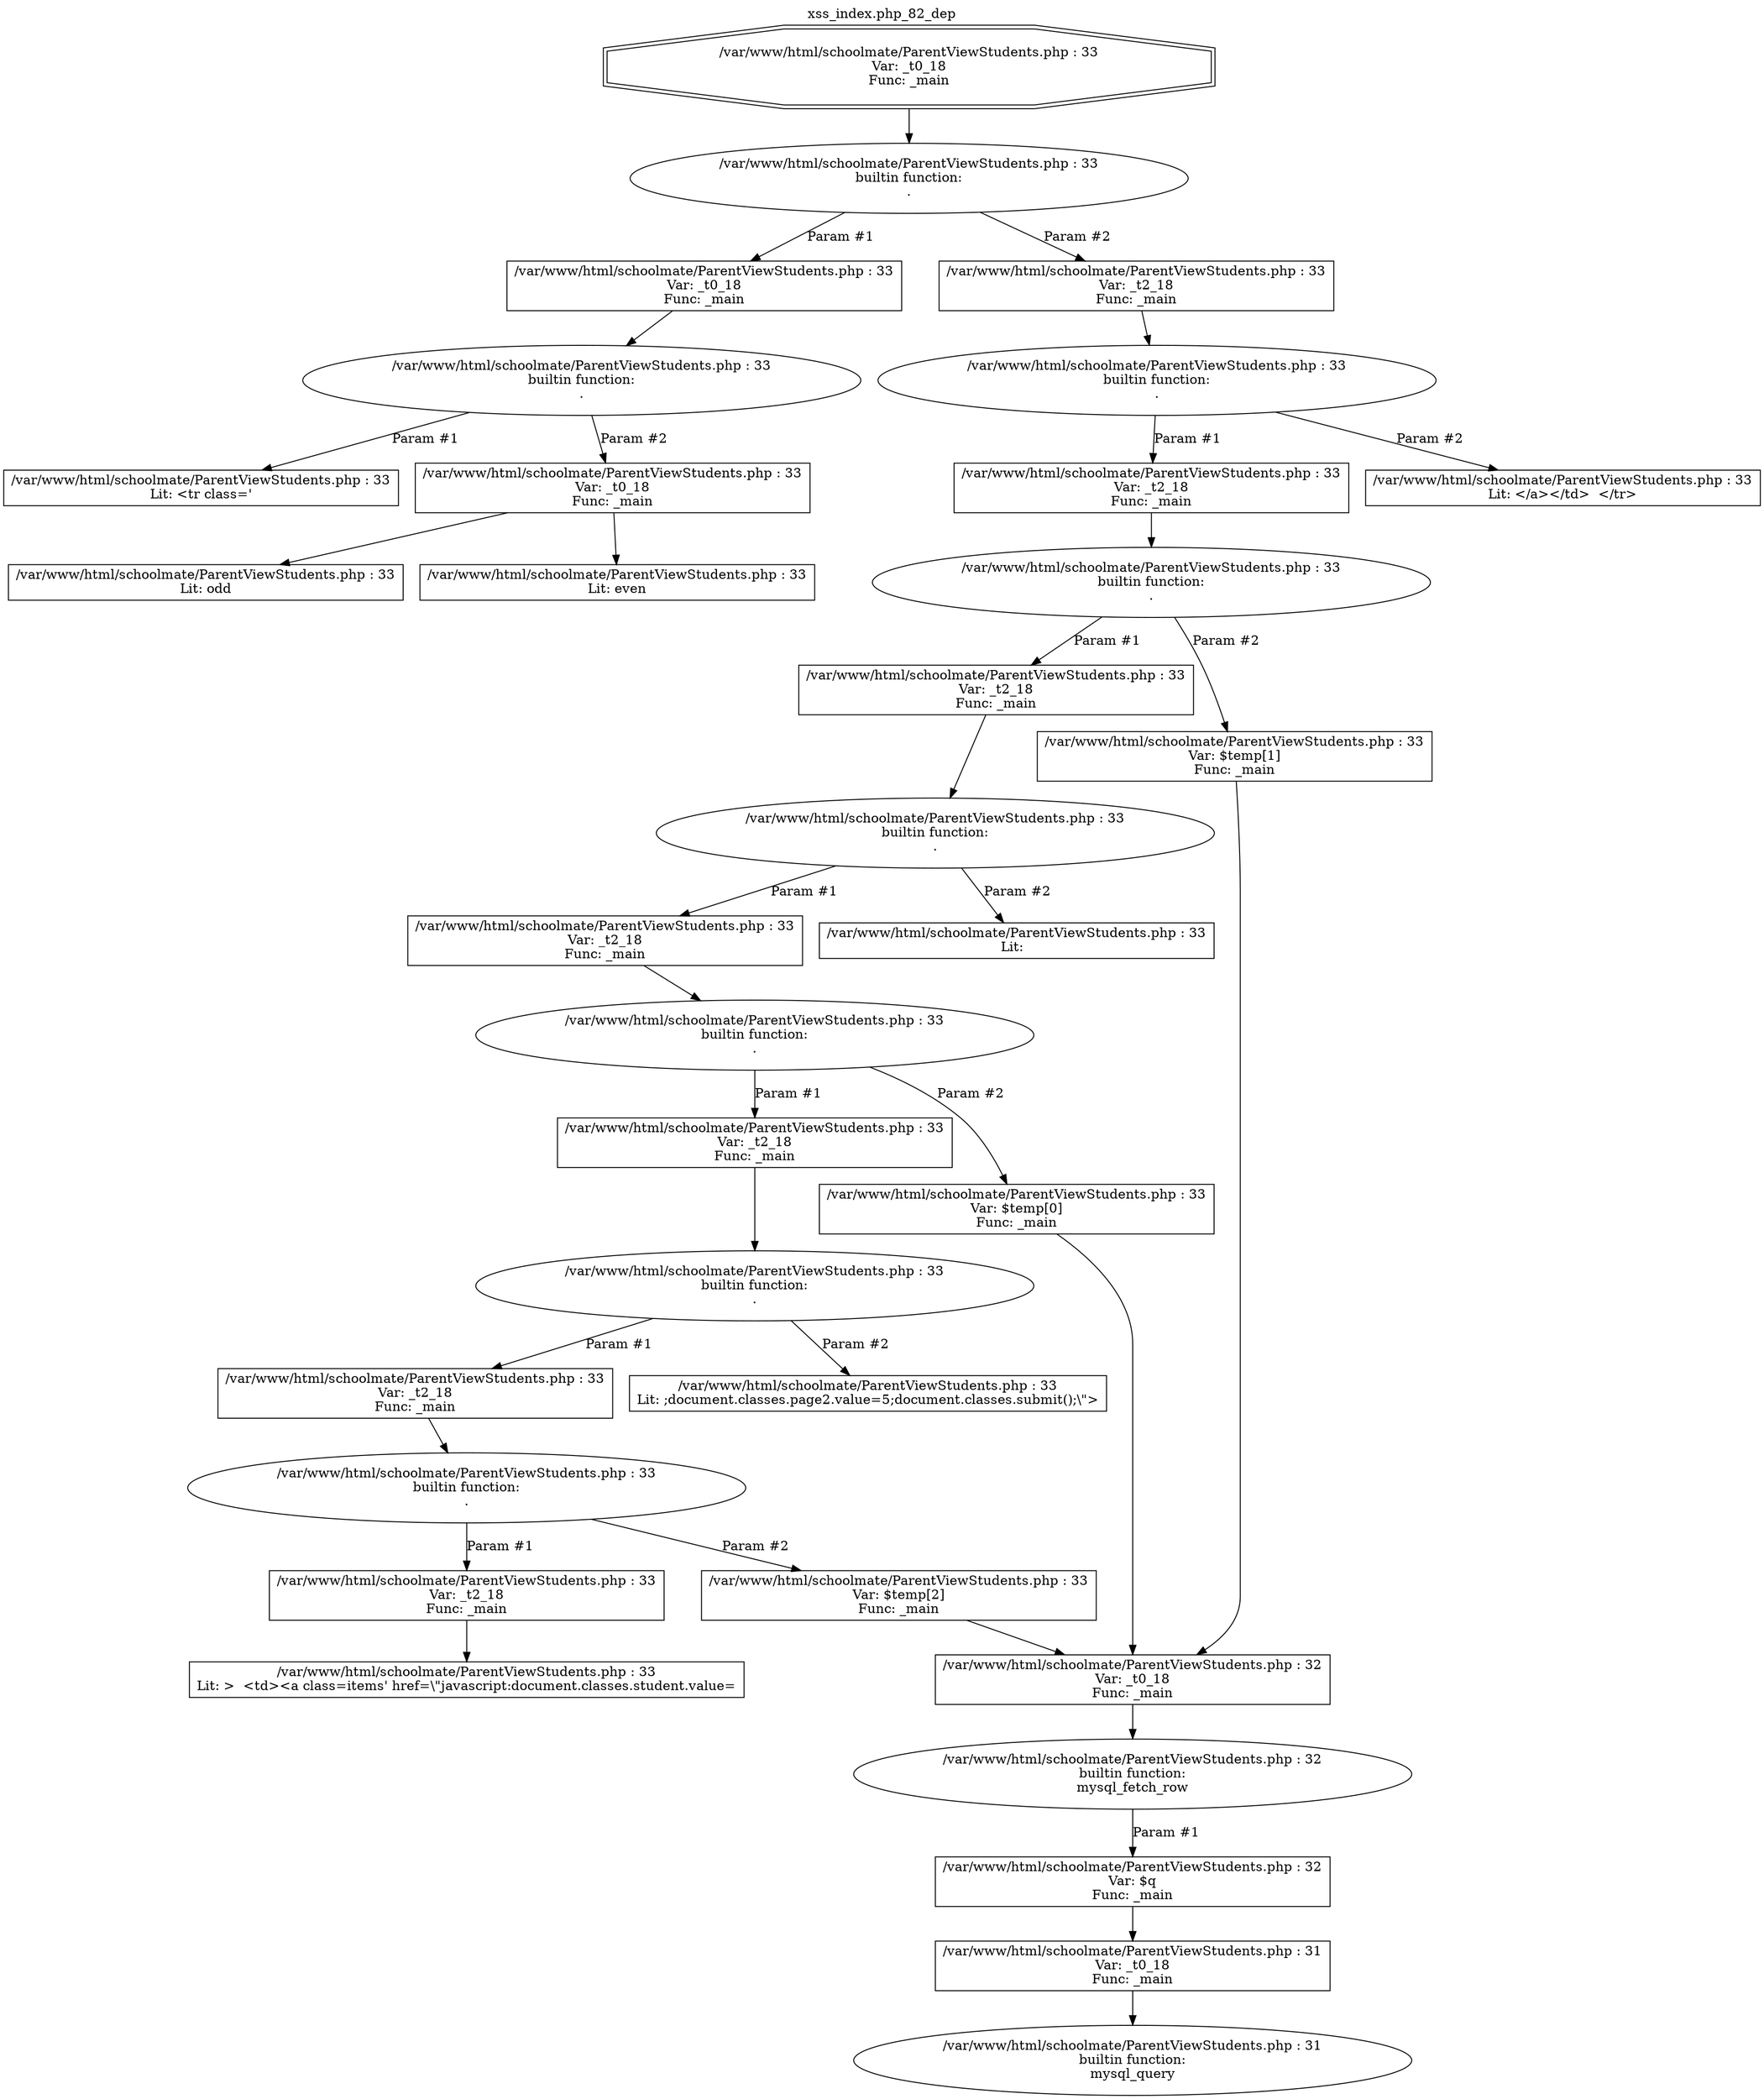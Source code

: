 digraph cfg {
  label="xss_index.php_82_dep";
  labelloc=t;
  n1 [shape=doubleoctagon, label="/var/www/html/schoolmate/ParentViewStudents.php : 33\nVar: _t0_18\nFunc: _main\n"];
  n2 [shape=ellipse, label="/var/www/html/schoolmate/ParentViewStudents.php : 33\nbuiltin function:\n.\n"];
  n3 [shape=box, label="/var/www/html/schoolmate/ParentViewStudents.php : 33\nVar: _t0_18\nFunc: _main\n"];
  n4 [shape=ellipse, label="/var/www/html/schoolmate/ParentViewStudents.php : 33\nbuiltin function:\n.\n"];
  n5 [shape=box, label="/var/www/html/schoolmate/ParentViewStudents.php : 33\nLit: <tr class='\n"];
  n6 [shape=box, label="/var/www/html/schoolmate/ParentViewStudents.php : 33\nVar: _t0_18\nFunc: _main\n"];
  n7 [shape=box, label="/var/www/html/schoolmate/ParentViewStudents.php : 33\nLit: odd\n"];
  n8 [shape=box, label="/var/www/html/schoolmate/ParentViewStudents.php : 33\nLit: even\n"];
  n9 [shape=box, label="/var/www/html/schoolmate/ParentViewStudents.php : 33\nVar: _t2_18\nFunc: _main\n"];
  n10 [shape=ellipse, label="/var/www/html/schoolmate/ParentViewStudents.php : 33\nbuiltin function:\n.\n"];
  n11 [shape=box, label="/var/www/html/schoolmate/ParentViewStudents.php : 33\nVar: _t2_18\nFunc: _main\n"];
  n12 [shape=ellipse, label="/var/www/html/schoolmate/ParentViewStudents.php : 33\nbuiltin function:\n.\n"];
  n13 [shape=box, label="/var/www/html/schoolmate/ParentViewStudents.php : 33\nVar: _t2_18\nFunc: _main\n"];
  n14 [shape=ellipse, label="/var/www/html/schoolmate/ParentViewStudents.php : 33\nbuiltin function:\n.\n"];
  n15 [shape=box, label="/var/www/html/schoolmate/ParentViewStudents.php : 33\nVar: _t2_18\nFunc: _main\n"];
  n16 [shape=ellipse, label="/var/www/html/schoolmate/ParentViewStudents.php : 33\nbuiltin function:\n.\n"];
  n17 [shape=box, label="/var/www/html/schoolmate/ParentViewStudents.php : 33\nVar: _t2_18\nFunc: _main\n"];
  n18 [shape=ellipse, label="/var/www/html/schoolmate/ParentViewStudents.php : 33\nbuiltin function:\n.\n"];
  n19 [shape=box, label="/var/www/html/schoolmate/ParentViewStudents.php : 33\nVar: _t2_18\nFunc: _main\n"];
  n20 [shape=ellipse, label="/var/www/html/schoolmate/ParentViewStudents.php : 33\nbuiltin function:\n.\n"];
  n21 [shape=box, label="/var/www/html/schoolmate/ParentViewStudents.php : 33\nVar: _t2_18\nFunc: _main\n"];
  n22 [shape=box, label="/var/www/html/schoolmate/ParentViewStudents.php : 33\nLit: >  <td><a class=items' href=\\\"javascript:document.classes.student.value=\n"];
  n23 [shape=box, label="/var/www/html/schoolmate/ParentViewStudents.php : 33\nVar: $temp[2]\nFunc: _main\n"];
  n24 [shape=box, label="/var/www/html/schoolmate/ParentViewStudents.php : 32\nVar: _t0_18\nFunc: _main\n"];
  n25 [shape=ellipse, label="/var/www/html/schoolmate/ParentViewStudents.php : 32\nbuiltin function:\nmysql_fetch_row\n"];
  n26 [shape=box, label="/var/www/html/schoolmate/ParentViewStudents.php : 32\nVar: $q\nFunc: _main\n"];
  n27 [shape=box, label="/var/www/html/schoolmate/ParentViewStudents.php : 31\nVar: _t0_18\nFunc: _main\n"];
  n28 [shape=ellipse, label="/var/www/html/schoolmate/ParentViewStudents.php : 31\nbuiltin function:\nmysql_query\n"];
  n29 [shape=box, label="/var/www/html/schoolmate/ParentViewStudents.php : 33\nLit: ;document.classes.page2.value=5;document.classes.submit();\\\">\n"];
  n30 [shape=box, label="/var/www/html/schoolmate/ParentViewStudents.php : 33\nVar: $temp[0]\nFunc: _main\n"];
  n31 [shape=box, label="/var/www/html/schoolmate/ParentViewStudents.php : 33\nLit:  \n"];
  n32 [shape=box, label="/var/www/html/schoolmate/ParentViewStudents.php : 33\nVar: $temp[1]\nFunc: _main\n"];
  n33 [shape=box, label="/var/www/html/schoolmate/ParentViewStudents.php : 33\nLit: </a></td>  </tr>\n"];
  n1 -> n2;
  n3 -> n4;
  n4 -> n5[label="Param #1"];
  n4 -> n6[label="Param #2"];
  n6 -> n7;
  n6 -> n8;
  n2 -> n3[label="Param #1"];
  n2 -> n9[label="Param #2"];
  n9 -> n10;
  n11 -> n12;
  n13 -> n14;
  n15 -> n16;
  n17 -> n18;
  n19 -> n20;
  n21 -> n22;
  n20 -> n21[label="Param #1"];
  n20 -> n23[label="Param #2"];
  n24 -> n25;
  n27 -> n28;
  n26 -> n27;
  n25 -> n26[label="Param #1"];
  n23 -> n24;
  n18 -> n19[label="Param #1"];
  n18 -> n29[label="Param #2"];
  n16 -> n17[label="Param #1"];
  n16 -> n30[label="Param #2"];
  n30 -> n24;
  n14 -> n15[label="Param #1"];
  n14 -> n31[label="Param #2"];
  n12 -> n13[label="Param #1"];
  n12 -> n32[label="Param #2"];
  n32 -> n24;
  n10 -> n11[label="Param #1"];
  n10 -> n33[label="Param #2"];
}
